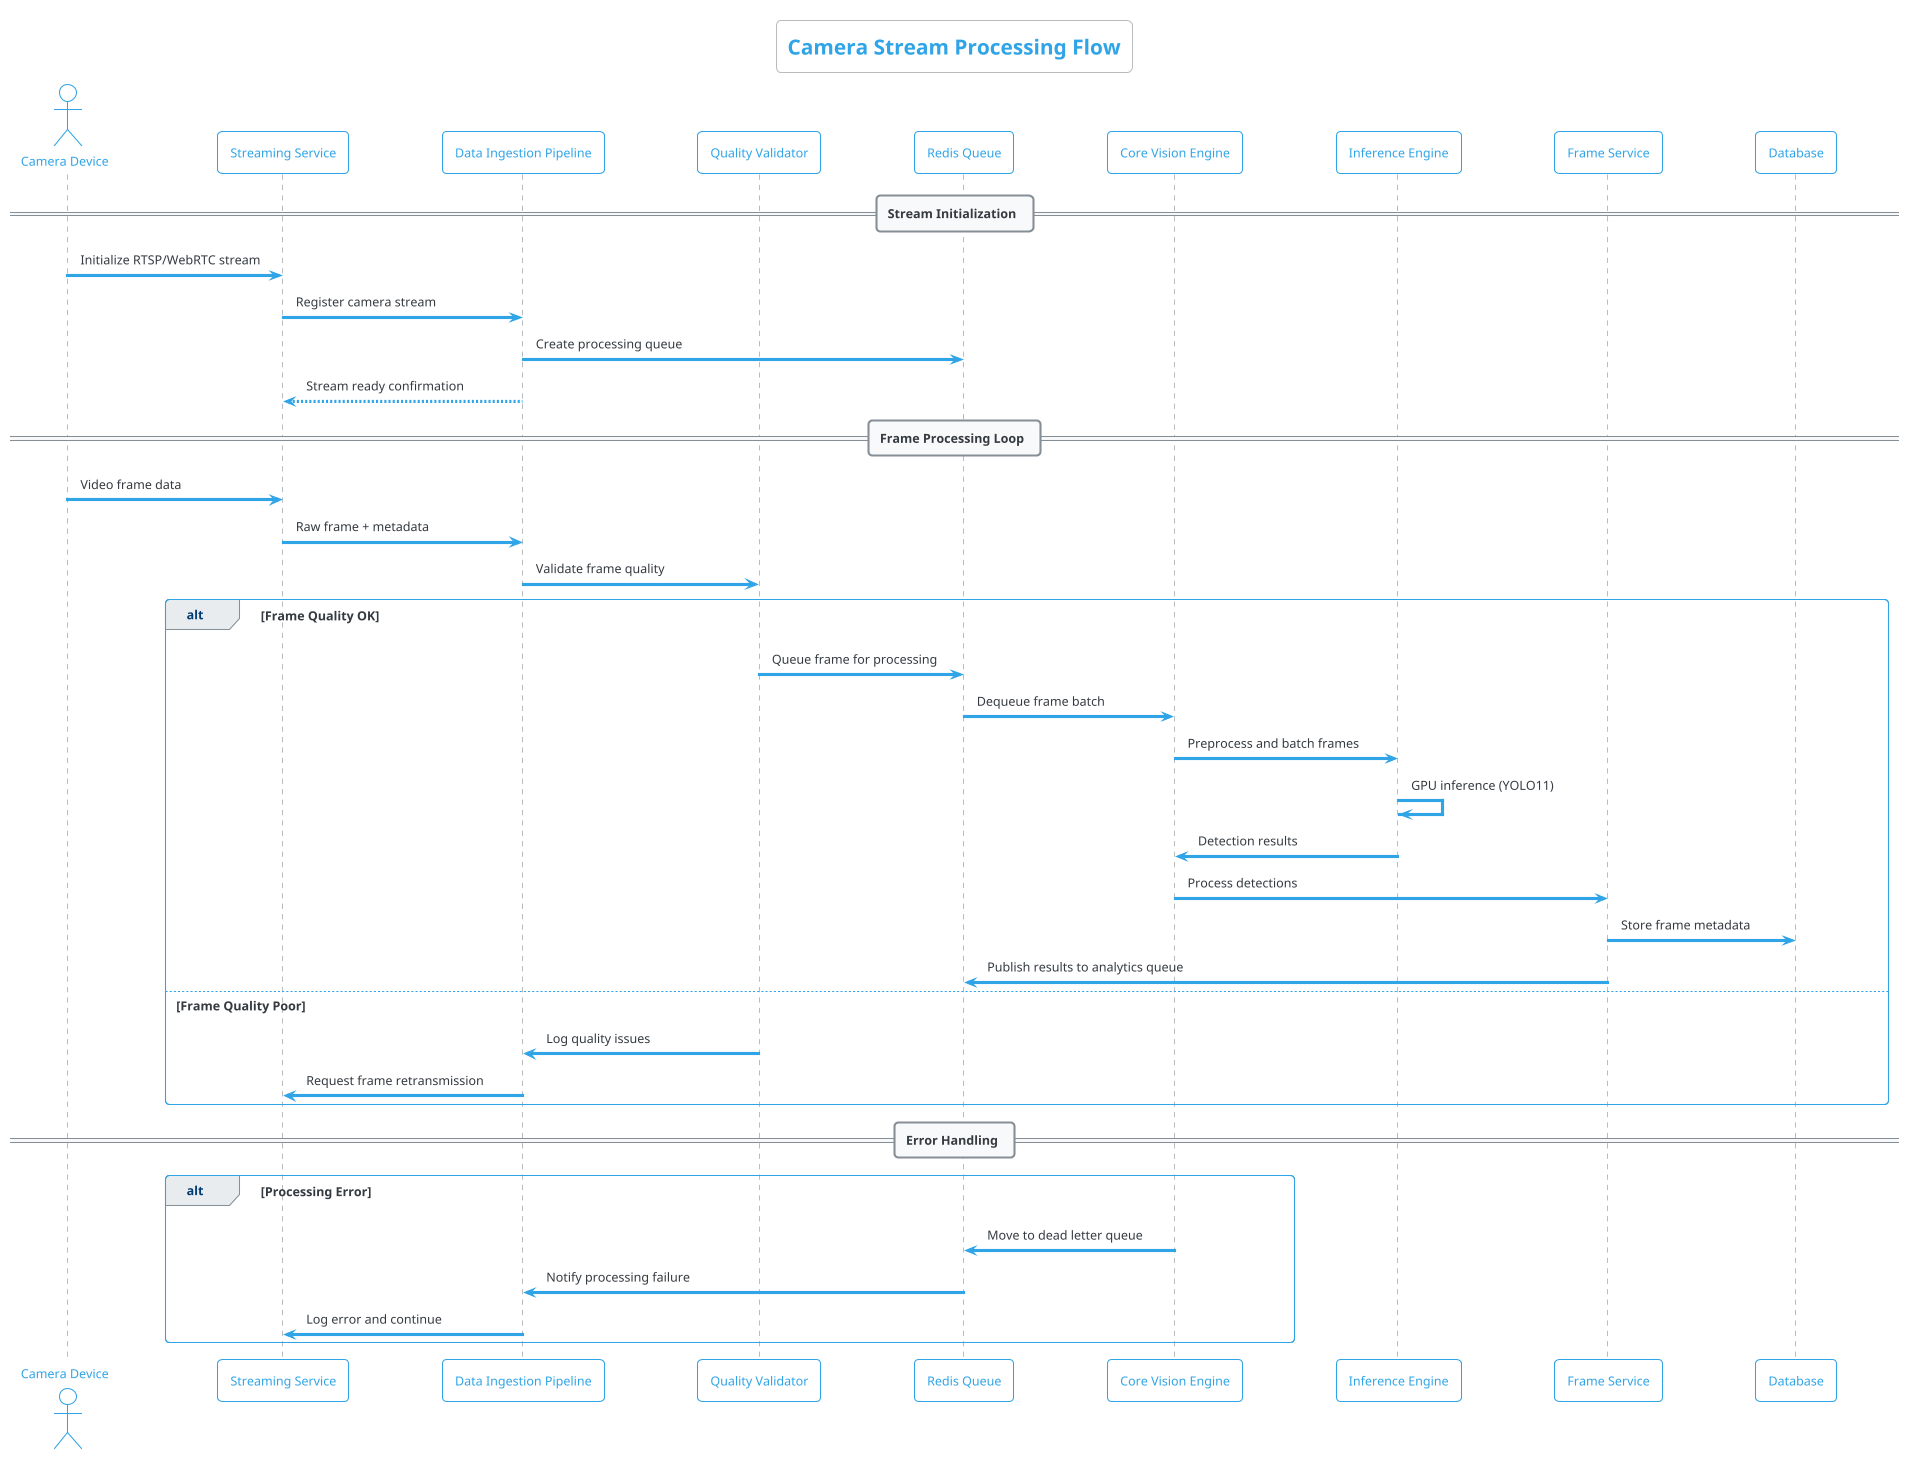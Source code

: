 @startuml Camera Stream Processing Flow
!theme cerulean-outline
title Camera Stream Processing Flow

actor "Camera Device" as Camera
participant "Streaming Service" as Stream
participant "Data Ingestion Pipeline" as Ingestion
participant "Quality Validator" as Validator
participant "Redis Queue" as Queue
participant "Core Vision Engine" as Vision
participant "Inference Engine" as Inference
participant "Frame Service" as FrameService
participant "Database" as DB

== Stream Initialization ==
Camera -> Stream: Initialize RTSP/WebRTC stream
Stream -> Ingestion: Register camera stream
Ingestion -> Queue: Create processing queue
Ingestion --> Stream: Stream ready confirmation

== Frame Processing Loop ==
Camera -> Stream: Video frame data
Stream -> Ingestion: Raw frame + metadata
Ingestion -> Validator: Validate frame quality
alt Frame Quality OK
    Validator -> Queue: Queue frame for processing
    Queue -> Vision: Dequeue frame batch
    Vision -> Inference: Preprocess and batch frames
    Inference -> Inference: GPU inference (YOLO11)
    Inference -> Vision: Detection results
    Vision -> FrameService: Process detections
    FrameService -> DB: Store frame metadata
    FrameService -> Queue: Publish results to analytics queue
else Frame Quality Poor
    Validator -> Ingestion: Log quality issues
    Ingestion -> Stream: Request frame retransmission
end

== Error Handling ==
alt Processing Error
    Vision -> Queue: Move to dead letter queue
    Queue -> Ingestion: Notify processing failure
    Ingestion -> Stream: Log error and continue
end

@enduml